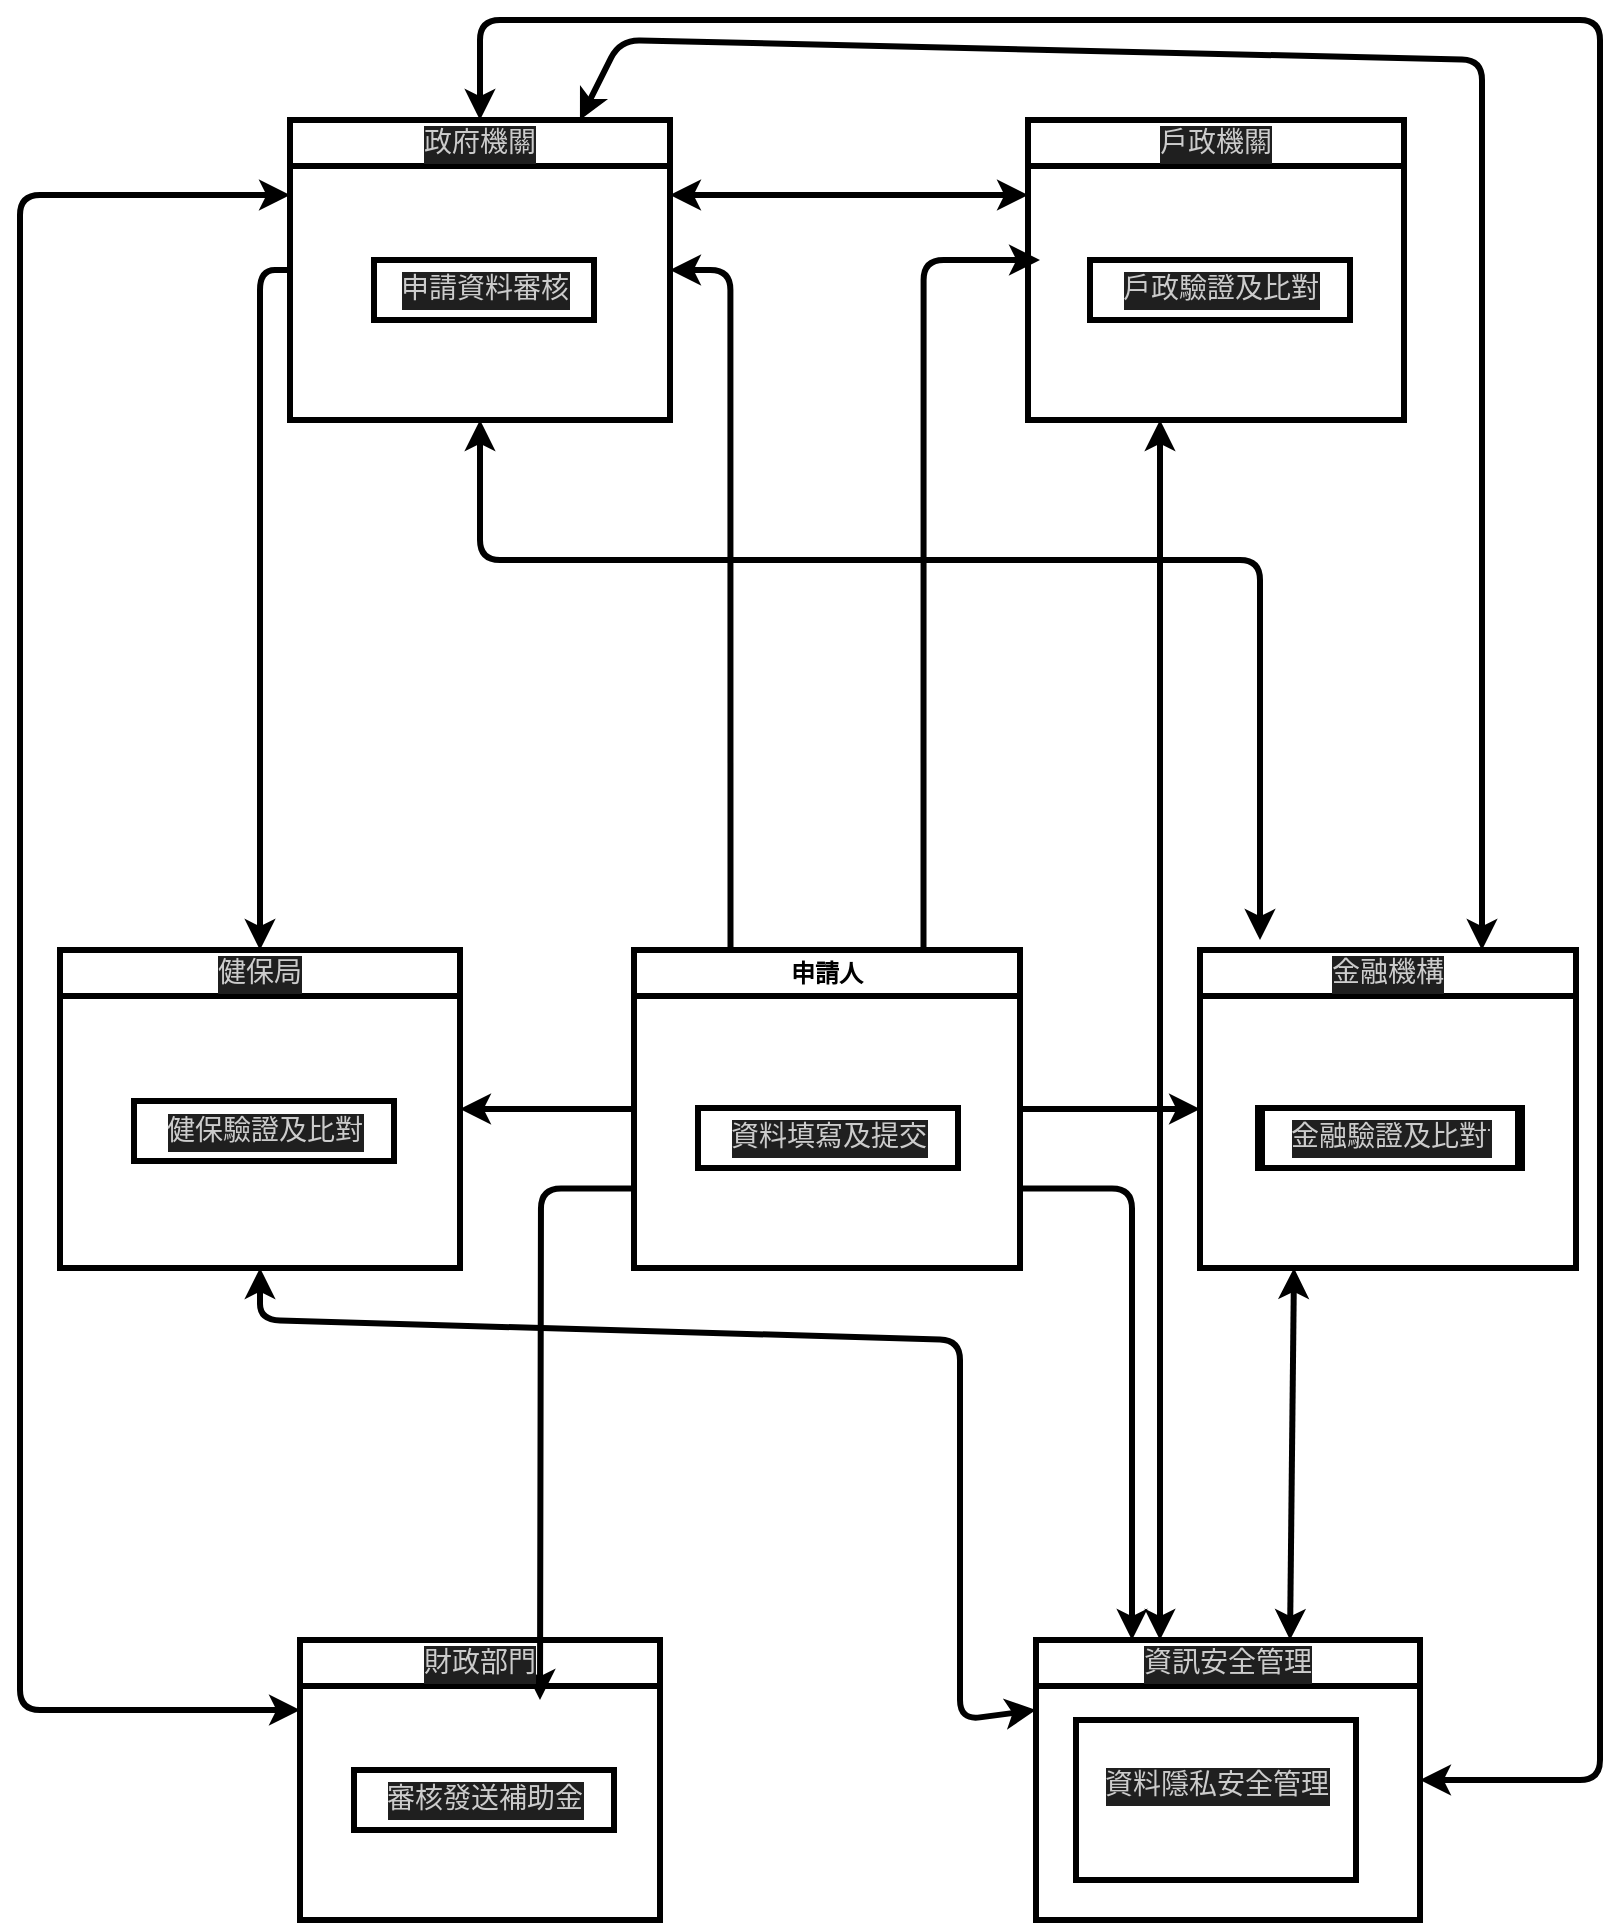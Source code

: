 <mxfile>
    <diagram id="8Xotj4Eg5d4vMp3NaN3d" name="第1頁">
        <mxGraphModel dx="576" dy="243" grid="1" gridSize="10" guides="1" tooltips="1" connect="1" arrows="1" fold="1" page="1" pageScale="1" pageWidth="827" pageHeight="1169" math="0" shadow="0">
            <root>
                <mxCell id="0"/>
                <mxCell id="1" parent="0"/>
                <mxCell id="20" style="edgeStyle=orthogonalEdgeStyle;html=1;exitX=0.25;exitY=0;exitDx=0;exitDy=0;entryX=1;entryY=0.5;entryDx=0;entryDy=0;strokeWidth=3;strokeColor=#000000;" parent="1" source="5" target="8" edge="1">
                    <mxGeometry relative="1" as="geometry"/>
                </mxCell>
                <mxCell id="21" style="edgeStyle=orthogonalEdgeStyle;html=1;exitX=0.75;exitY=0;exitDx=0;exitDy=0;strokeWidth=3;strokeColor=#000000;" parent="1" source="5" edge="1">
                    <mxGeometry relative="1" as="geometry">
                        <mxPoint x="520" y="160" as="targetPoint"/>
                        <Array as="points">
                            <mxPoint x="462" y="160"/>
                        </Array>
                    </mxGeometry>
                </mxCell>
                <mxCell id="23" style="edgeStyle=orthogonalEdgeStyle;html=1;exitX=0;exitY=0.75;exitDx=0;exitDy=0;strokeWidth=3;strokeColor=#000000;" parent="1" source="5" edge="1">
                    <mxGeometry relative="1" as="geometry">
                        <mxPoint x="270" y="880" as="targetPoint"/>
                    </mxGeometry>
                </mxCell>
                <mxCell id="24" style="edgeStyle=orthogonalEdgeStyle;html=1;exitX=1;exitY=0.75;exitDx=0;exitDy=0;entryX=0.25;entryY=0;entryDx=0;entryDy=0;strokeWidth=3;strokeColor=#000000;" parent="1" source="5" target="7" edge="1">
                    <mxGeometry relative="1" as="geometry"/>
                </mxCell>
                <mxCell id="25" style="edgeStyle=orthogonalEdgeStyle;html=1;exitX=0;exitY=0.5;exitDx=0;exitDy=0;entryX=1;entryY=0.5;entryDx=0;entryDy=0;strokeWidth=3;strokeColor=#000000;" parent="1" source="5" target="10" edge="1">
                    <mxGeometry relative="1" as="geometry"/>
                </mxCell>
                <mxCell id="30" style="edgeStyle=none;html=1;exitX=1;exitY=0.5;exitDx=0;exitDy=0;entryX=0;entryY=0.5;entryDx=0;entryDy=0;strokeWidth=3;strokeColor=#000000;" parent="1" source="5" target="11" edge="1">
                    <mxGeometry relative="1" as="geometry"/>
                </mxCell>
                <mxCell id="5" value="申請人" style="swimlane;whiteSpace=wrap;html=1;fillColor=none;strokeWidth=3;strokeColor=#000000;" parent="1" vertex="1">
                    <mxGeometry x="317" y="505" width="193" height="159" as="geometry"/>
                </mxCell>
                <mxCell id="48" value="&lt;div style=&quot;color: rgb(204, 204, 204); background-color: rgb(31, 31, 31); font-family: Consolas, &amp;quot;Courier New&amp;quot;, monospace; font-size: 14px; line-height: 19px;&quot;&gt;資料填寫及提交&lt;/div&gt;" style="text;html=1;align=center;verticalAlign=middle;resizable=0;points=[];autosize=1;strokeColor=#000000;fillColor=none;strokeWidth=3;" parent="5" vertex="1">
                    <mxGeometry x="32" y="79" width="130" height="30" as="geometry"/>
                </mxCell>
                <mxCell id="6" value="&lt;div style=&quot;color: rgb(204, 204, 204); background-color: rgb(31, 31, 31); font-family: Consolas, &amp;quot;Courier New&amp;quot;, monospace; font-weight: normal; font-size: 14px; line-height: 19px;&quot;&gt;財政部門&lt;/div&gt;" style="swimlane;whiteSpace=wrap;html=1;fillColor=none;strokeWidth=3;strokeColor=#000000;" parent="1" vertex="1">
                    <mxGeometry x="150" y="850" width="180" height="140" as="geometry"/>
                </mxCell>
                <mxCell id="50" value="&lt;div style=&quot;color: rgb(204, 204, 204); background-color: rgb(31, 31, 31); font-family: Consolas, &amp;quot;Courier New&amp;quot;, monospace; font-size: 14px; line-height: 19px;&quot;&gt;審核發送補助金&lt;/div&gt;" style="text;html=1;align=center;verticalAlign=middle;resizable=0;points=[];autosize=1;strokeColor=#000000;fillColor=none;strokeWidth=3;" parent="6" vertex="1">
                    <mxGeometry x="27" y="65" width="130" height="30" as="geometry"/>
                </mxCell>
                <mxCell id="7" value="&lt;div style=&quot;color: rgb(204, 204, 204); background-color: rgb(31, 31, 31); font-family: Consolas, &amp;quot;Courier New&amp;quot;, monospace; font-weight: normal; font-size: 14px; line-height: 19px;&quot;&gt;資訊安全管理&lt;/div&gt;" style="swimlane;whiteSpace=wrap;html=1;fillColor=none;strokeWidth=3;strokeColor=#000000;" parent="1" vertex="1">
                    <mxGeometry x="518" y="850" width="192" height="140" as="geometry"/>
                </mxCell>
                <mxCell id="19" value="&#10;&lt;div style=&quot;color: rgb(204, 204, 204); background-color: rgb(31, 31, 31); font-family: Consolas, &amp;quot;Courier New&amp;quot;, monospace; font-weight: normal; font-size: 14px; line-height: 19px;&quot;&gt;&lt;div&gt;&lt;span style=&quot;color: #cccccc;&quot;&gt;資料隱私安全管理&lt;/span&gt;&lt;/div&gt;&lt;/div&gt;&#10;&#10;" style="text;html=1;align=center;verticalAlign=middle;resizable=0;points=[];autosize=1;strokeColor=#000000;fillColor=none;strokeWidth=3;" parent="7" vertex="1">
                    <mxGeometry x="20" y="40.0" width="140" height="80" as="geometry"/>
                </mxCell>
                <mxCell id="45" value="&lt;div style=&quot;color: rgb(204, 204, 204); background-color: rgb(31, 31, 31); font-family: Consolas, &amp;quot;Courier New&amp;quot;, monospace; font-size: 14px; line-height: 19px;&quot;&gt;申請資料審核&lt;/div&gt;" style="text;html=1;align=center;verticalAlign=middle;resizable=0;points=[];autosize=1;strokeColor=#000000;fillColor=none;strokeWidth=3;" parent="7" vertex="1">
                    <mxGeometry x="-331" y="-690" width="110" height="30" as="geometry"/>
                </mxCell>
                <mxCell id="46" value="&lt;div style=&quot;color: rgb(204, 204, 204); background-color: rgb(31, 31, 31); font-family: Consolas, &amp;quot;Courier New&amp;quot;, monospace; font-size: 14px; line-height: 19px;&quot;&gt;戶政驗證及比對&lt;/div&gt;" style="text;html=1;align=center;verticalAlign=middle;resizable=0;points=[];autosize=1;strokeColor=#000000;fillColor=none;strokeWidth=3;" parent="7" vertex="1">
                    <mxGeometry x="27" y="-690" width="130" height="30" as="geometry"/>
                </mxCell>
                <mxCell id="47" value="&lt;div style=&quot;color: rgb(204, 204, 204); background-color: rgb(31, 31, 31); font-family: Consolas, &amp;quot;Courier New&amp;quot;, monospace; font-size: 14px; line-height: 19px;&quot;&gt;金融驗證及比對&lt;/div&gt;" style="text;html=1;align=center;verticalAlign=middle;resizable=0;points=[];autosize=1;strokeColor=#000000;fillColor=none;strokeWidth=3;" parent="7" vertex="1">
                    <mxGeometry x="113" y="-266" width="130" height="30" as="geometry"/>
                </mxCell>
                <mxCell id="49" value="&lt;div style=&quot;color: rgb(204, 204, 204); background-color: rgb(31, 31, 31); font-family: Consolas, &amp;quot;Courier New&amp;quot;, monospace; font-size: 14px; line-height: 19px;&quot;&gt;&lt;div style=&quot;line-height: 19px;&quot;&gt;健保驗證及比對&lt;/div&gt;&lt;/div&gt;" style="text;html=1;align=center;verticalAlign=middle;resizable=0;points=[];autosize=1;strokeColor=#000000;fillColor=none;strokeWidth=3;" parent="7" vertex="1">
                    <mxGeometry x="-451" y="-269.5" width="130" height="30" as="geometry"/>
                </mxCell>
                <mxCell id="31" style="edgeStyle=none;html=1;exitX=1;exitY=0.25;exitDx=0;exitDy=0;entryX=0;entryY=0.25;entryDx=0;entryDy=0;startArrow=classic;startFill=1;strokeWidth=3;strokeColor=#000000;" parent="1" source="8" target="9" edge="1">
                    <mxGeometry relative="1" as="geometry"/>
                </mxCell>
                <mxCell id="32" style="edgeStyle=orthogonalEdgeStyle;html=1;exitX=0;exitY=0.5;exitDx=0;exitDy=0;entryX=0.5;entryY=0;entryDx=0;entryDy=0;strokeWidth=3;strokeColor=#000000;" parent="1" source="8" target="10" edge="1">
                    <mxGeometry relative="1" as="geometry">
                        <mxPoint x="120" y="560.0" as="targetPoint"/>
                    </mxGeometry>
                </mxCell>
                <mxCell id="36" style="edgeStyle=orthogonalEdgeStyle;html=1;exitX=0;exitY=0.25;exitDx=0;exitDy=0;entryX=0;entryY=0.25;entryDx=0;entryDy=0;startArrow=classic;startFill=1;strokeWidth=3;strokeColor=#000000;" parent="1" source="8" target="6" edge="1">
                    <mxGeometry relative="1" as="geometry">
                        <Array as="points">
                            <mxPoint x="10" y="128"/>
                            <mxPoint x="10" y="885"/>
                        </Array>
                    </mxGeometry>
                </mxCell>
                <mxCell id="38" style="edgeStyle=orthogonalEdgeStyle;html=1;exitX=0.5;exitY=0;exitDx=0;exitDy=0;entryX=1;entryY=0.5;entryDx=0;entryDy=0;startArrow=classic;startFill=1;strokeWidth=3;strokeColor=#000000;" parent="1" source="8" target="7" edge="1">
                    <mxGeometry relative="1" as="geometry">
                        <Array as="points">
                            <mxPoint x="240" y="40"/>
                            <mxPoint x="800" y="40"/>
                            <mxPoint x="800" y="920"/>
                        </Array>
                    </mxGeometry>
                </mxCell>
                <mxCell id="41" style="edgeStyle=none;html=1;entryX=0.75;entryY=0;entryDx=0;entryDy=0;startArrow=classic;startFill=1;exitX=0.763;exitY=0;exitDx=0;exitDy=0;exitPerimeter=0;strokeWidth=3;strokeColor=#000000;" parent="1" source="8" target="11" edge="1">
                    <mxGeometry relative="1" as="geometry">
                        <mxPoint x="290" y="80" as="sourcePoint"/>
                        <Array as="points">
                            <mxPoint x="310" y="50"/>
                            <mxPoint x="741" y="60"/>
                        </Array>
                    </mxGeometry>
                </mxCell>
                <mxCell id="42" style="edgeStyle=none;html=1;exitX=0.5;exitY=1;exitDx=0;exitDy=0;startArrow=classic;startFill=1;strokeWidth=3;strokeColor=#000000;" parent="1" source="8" edge="1">
                    <mxGeometry relative="1" as="geometry">
                        <mxPoint x="630" y="500.0" as="targetPoint"/>
                        <Array as="points">
                            <mxPoint x="240" y="310"/>
                            <mxPoint x="630" y="310"/>
                        </Array>
                    </mxGeometry>
                </mxCell>
                <mxCell id="8" value="&lt;div style=&quot;color: rgb(204, 204, 204); background-color: rgb(31, 31, 31); font-family: Consolas, &amp;quot;Courier New&amp;quot;, monospace; font-weight: normal; font-size: 14px; line-height: 19px;&quot;&gt;政府機關&lt;/div&gt;" style="swimlane;whiteSpace=wrap;html=1;startSize=23;fillColor=none;strokeWidth=3;strokeColor=#000000;" parent="1" vertex="1">
                    <mxGeometry x="145" y="90" width="190" height="150" as="geometry"/>
                </mxCell>
                <mxCell id="40" style="edgeStyle=none;html=1;startArrow=classic;startFill=1;strokeWidth=3;strokeColor=#000000;" parent="1" edge="1">
                    <mxGeometry relative="1" as="geometry">
                        <mxPoint x="580" y="240" as="sourcePoint"/>
                        <mxPoint x="580" y="850" as="targetPoint"/>
                    </mxGeometry>
                </mxCell>
                <mxCell id="9" value="&lt;div style=&quot;color: rgb(204, 204, 204); background-color: rgb(31, 31, 31); font-family: Consolas, &amp;quot;Courier New&amp;quot;, monospace; font-weight: normal; font-size: 14px; line-height: 19px;&quot;&gt;戶政機關&lt;/div&gt;" style="swimlane;whiteSpace=wrap;html=1;fillColor=none;strokeWidth=3;strokeColor=#000000;" parent="1" vertex="1">
                    <mxGeometry x="514" y="90" width="188" height="150" as="geometry"/>
                </mxCell>
                <mxCell id="44" style="edgeStyle=none;html=1;exitX=0.5;exitY=1;exitDx=0;exitDy=0;entryX=0;entryY=0.25;entryDx=0;entryDy=0;startArrow=classic;startFill=1;strokeWidth=3;strokeColor=#000000;" parent="1" source="10" target="7" edge="1">
                    <mxGeometry relative="1" as="geometry">
                        <Array as="points">
                            <mxPoint x="130" y="690"/>
                            <mxPoint x="480" y="700"/>
                            <mxPoint x="480" y="890"/>
                        </Array>
                    </mxGeometry>
                </mxCell>
                <mxCell id="10" value="&lt;div style=&quot;color: rgb(204, 204, 204); background-color: rgb(31, 31, 31); font-family: Consolas, &amp;quot;Courier New&amp;quot;, monospace; font-weight: normal; font-size: 14px; line-height: 19px;&quot;&gt;&lt;div style=&quot;line-height: 19px;&quot;&gt;健保局&lt;/div&gt;&lt;/div&gt;" style="swimlane;whiteSpace=wrap;html=1;fillColor=none;strokeWidth=3;strokeColor=#000000;" parent="1" vertex="1">
                    <mxGeometry x="30" y="505" width="200" height="159" as="geometry"/>
                </mxCell>
                <mxCell id="43" style="edgeStyle=none;html=1;exitX=0.25;exitY=1;exitDx=0;exitDy=0;startArrow=classic;startFill=1;strokeWidth=3;strokeColor=#000000;" parent="1" source="11" edge="1">
                    <mxGeometry relative="1" as="geometry">
                        <mxPoint x="645" y="850" as="targetPoint"/>
                    </mxGeometry>
                </mxCell>
                <mxCell id="11" value="&lt;div style=&quot;color: rgb(204, 204, 204); background-color: rgb(31, 31, 31); font-family: Consolas, &amp;quot;Courier New&amp;quot;, monospace; font-weight: normal; font-size: 14px; line-height: 19px;&quot;&gt;金融機構&lt;/div&gt;" style="swimlane;whiteSpace=wrap;html=1;fillColor=none;strokeWidth=3;strokeColor=#000000;" parent="1" vertex="1">
                    <mxGeometry x="600" y="505" width="188" height="159" as="geometry"/>
                </mxCell>
                <mxCell id="17" value="&lt;div style=&quot;color: rgb(204, 204, 204); background-color: rgb(31, 31, 31); font-family: Consolas, &amp;quot;Courier New&amp;quot;, monospace; font-size: 14px; line-height: 19px;&quot;&gt;金融驗證及比對&lt;/div&gt;" style="text;html=1;align=center;verticalAlign=middle;resizable=0;points=[];autosize=1;strokeColor=#000000;fillColor=none;strokeWidth=3;" parent="11" vertex="1">
                    <mxGeometry x="29" y="79" width="130" height="30" as="geometry"/>
                </mxCell>
            </root>
        </mxGraphModel>
    </diagram>
</mxfile>